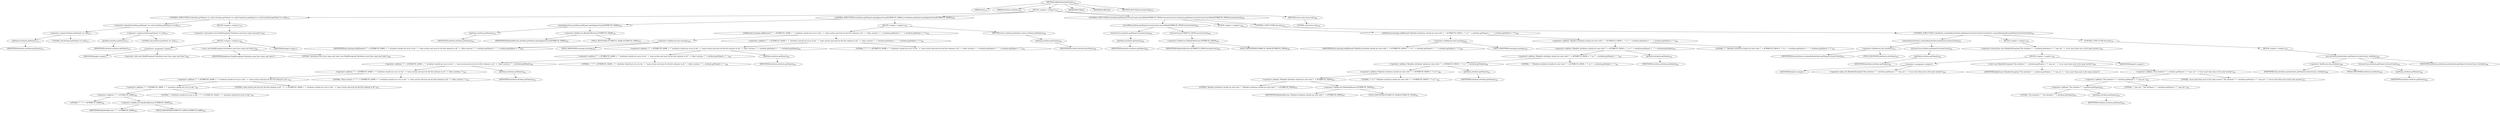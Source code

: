 digraph "addAttributeAndCheck" {  
"746" [label = <(METHOD,addAttributeAndCheck)<SUB>378</SUB>> ]
"747" [label = <(PARAM,this)<SUB>378</SUB>> ]
"748" [label = <(PARAM,Attribute attribute)<SUB>378</SUB>> ]
"749" [label = <(BLOCK,&lt;empty&gt;,&lt;empty&gt;)<SUB>378</SUB>> ]
"750" [label = <(CONTROL_STRUCTURE,if (attribute.getName() == null || attribute.getValue() == null),if (attribute.getName() == null || attribute.getValue() == null))<SUB>379</SUB>> ]
"751" [label = <(&lt;operator&gt;.logicalOr,attribute.getName() == null || attribute.getValue() == null)<SUB>379</SUB>> ]
"752" [label = <(&lt;operator&gt;.equals,attribute.getName() == null)<SUB>379</SUB>> ]
"753" [label = <(getName,attribute.getName())<SUB>379</SUB>> ]
"754" [label = <(IDENTIFIER,attribute,attribute.getName())<SUB>379</SUB>> ]
"755" [label = <(LITERAL,null,attribute.getName() == null)<SUB>379</SUB>> ]
"756" [label = <(&lt;operator&gt;.equals,attribute.getValue() == null)<SUB>379</SUB>> ]
"757" [label = <(getValue,attribute.getValue())<SUB>379</SUB>> ]
"758" [label = <(IDENTIFIER,attribute,attribute.getValue())<SUB>379</SUB>> ]
"759" [label = <(LITERAL,null,attribute.getValue() == null)<SUB>379</SUB>> ]
"760" [label = <(BLOCK,&lt;empty&gt;,&lt;empty&gt;)<SUB>379</SUB>> ]
"761" [label = <(&lt;operator&gt;.throw,throw new BuildException(&quot;Attributes must have name and value&quot;);)<SUB>380</SUB>> ]
"762" [label = <(BLOCK,&lt;empty&gt;,&lt;empty&gt;)<SUB>380</SUB>> ]
"763" [label = <(&lt;operator&gt;.assignment,&lt;empty&gt;)> ]
"764" [label = <(IDENTIFIER,$obj9,&lt;empty&gt;)> ]
"765" [label = <(&lt;operator&gt;.alloc,new BuildException(&quot;Attributes must have name and value&quot;))<SUB>380</SUB>> ]
"766" [label = <(&lt;init&gt;,new BuildException(&quot;Attributes must have name and value&quot;))<SUB>380</SUB>> ]
"767" [label = <(IDENTIFIER,$obj9,new BuildException(&quot;Attributes must have name and value&quot;))> ]
"768" [label = <(LITERAL,&quot;Attributes must have name and value&quot;,new BuildException(&quot;Attributes must have name and value&quot;))<SUB>380</SUB>> ]
"769" [label = <(IDENTIFIER,$obj9,&lt;empty&gt;)> ]
"770" [label = <(CONTROL_STRUCTURE,if (attribute.getName().equalsIgnoreCase(ATTRIBUTE_NAME)),if (attribute.getName().equalsIgnoreCase(ATTRIBUTE_NAME)))<SUB>382</SUB>> ]
"771" [label = <(equalsIgnoreCase,attribute.getName().equalsIgnoreCase(ATTRIBUTE_NAME))<SUB>382</SUB>> ]
"772" [label = <(getName,attribute.getName())<SUB>382</SUB>> ]
"773" [label = <(IDENTIFIER,attribute,attribute.getName())<SUB>382</SUB>> ]
"774" [label = <(&lt;operator&gt;.fieldAccess,Manifest$Section.ATTRIBUTE_NAME)<SUB>382</SUB>> ]
"775" [label = <(IDENTIFIER,Manifest$Section,attribute.getName().equalsIgnoreCase(ATTRIBUTE_NAME))<SUB>382</SUB>> ]
"776" [label = <(FIELD_IDENTIFIER,ATTRIBUTE_NAME,ATTRIBUTE_NAME)<SUB>382</SUB>> ]
"777" [label = <(BLOCK,&lt;empty&gt;,&lt;empty&gt;)<SUB>382</SUB>> ]
"778" [label = <(addElement,warnings.addElement(&quot;\&quot;&quot; + ATTRIBUTE_NAME + &quot;\&quot; attributes should not occur in the &quot; + &quot;main section and must be the first element in all &quot; + &quot;other sections: \&quot;&quot; + attribute.getName() + &quot;: &quot; + attribute.getValue() + &quot;\&quot;&quot;))<SUB>383</SUB>> ]
"779" [label = <(&lt;operator&gt;.fieldAccess,this.warnings)<SUB>383</SUB>> ]
"780" [label = <(IDENTIFIER,this,warnings.addElement(&quot;\&quot;&quot; + ATTRIBUTE_NAME + &quot;\&quot; attributes should not occur in the &quot; + &quot;main section and must be the first element in all &quot; + &quot;other sections: \&quot;&quot; + attribute.getName() + &quot;: &quot; + attribute.getValue() + &quot;\&quot;&quot;))<SUB>383</SUB>> ]
"781" [label = <(FIELD_IDENTIFIER,warnings,warnings)<SUB>383</SUB>> ]
"782" [label = <(&lt;operator&gt;.addition,&quot;\&quot;&quot; + ATTRIBUTE_NAME + &quot;\&quot; attributes should not occur in the &quot; + &quot;main section and must be the first element in all &quot; + &quot;other sections: \&quot;&quot; + attribute.getName() + &quot;: &quot; + attribute.getValue() + &quot;\&quot;&quot;)<SUB>383</SUB>> ]
"783" [label = <(&lt;operator&gt;.addition,&quot;\&quot;&quot; + ATTRIBUTE_NAME + &quot;\&quot; attributes should not occur in the &quot; + &quot;main section and must be the first element in all &quot; + &quot;other sections: \&quot;&quot; + attribute.getName() + &quot;: &quot; + attribute.getValue())<SUB>383</SUB>> ]
"784" [label = <(&lt;operator&gt;.addition,&quot;\&quot;&quot; + ATTRIBUTE_NAME + &quot;\&quot; attributes should not occur in the &quot; + &quot;main section and must be the first element in all &quot; + &quot;other sections: \&quot;&quot; + attribute.getName() + &quot;: &quot;)<SUB>383</SUB>> ]
"785" [label = <(&lt;operator&gt;.addition,&quot;\&quot;&quot; + ATTRIBUTE_NAME + &quot;\&quot; attributes should not occur in the &quot; + &quot;main section and must be the first element in all &quot; + &quot;other sections: \&quot;&quot; + attribute.getName())<SUB>383</SUB>> ]
"786" [label = <(&lt;operator&gt;.addition,&quot;\&quot;&quot; + ATTRIBUTE_NAME + &quot;\&quot; attributes should not occur in the &quot; + &quot;main section and must be the first element in all &quot; + &quot;other sections: \&quot;&quot;)<SUB>383</SUB>> ]
"787" [label = <(&lt;operator&gt;.addition,&quot;\&quot;&quot; + ATTRIBUTE_NAME + &quot;\&quot; attributes should not occur in the &quot; + &quot;main section and must be the first element in all &quot;)<SUB>383</SUB>> ]
"788" [label = <(&lt;operator&gt;.addition,&quot;\&quot;&quot; + ATTRIBUTE_NAME + &quot;\&quot; attributes should not occur in the &quot;)<SUB>383</SUB>> ]
"789" [label = <(&lt;operator&gt;.addition,&quot;\&quot;&quot; + ATTRIBUTE_NAME)<SUB>383</SUB>> ]
"790" [label = <(LITERAL,&quot;\&quot;&quot;,&quot;\&quot;&quot; + ATTRIBUTE_NAME)<SUB>383</SUB>> ]
"791" [label = <(&lt;operator&gt;.fieldAccess,Manifest$Section.ATTRIBUTE_NAME)<SUB>383</SUB>> ]
"792" [label = <(IDENTIFIER,Manifest$Section,&quot;\&quot;&quot; + ATTRIBUTE_NAME)<SUB>383</SUB>> ]
"793" [label = <(FIELD_IDENTIFIER,ATTRIBUTE_NAME,ATTRIBUTE_NAME)<SUB>383</SUB>> ]
"794" [label = <(LITERAL,&quot;\&quot; attributes should not occur in the &quot;,&quot;\&quot;&quot; + ATTRIBUTE_NAME + &quot;\&quot; attributes should not occur in the &quot;)<SUB>383</SUB>> ]
"795" [label = <(LITERAL,&quot;main section and must be the first element in all &quot;,&quot;\&quot;&quot; + ATTRIBUTE_NAME + &quot;\&quot; attributes should not occur in the &quot; + &quot;main section and must be the first element in all &quot;)<SUB>384</SUB>> ]
"796" [label = <(LITERAL,&quot;other sections: \&quot;&quot;,&quot;\&quot;&quot; + ATTRIBUTE_NAME + &quot;\&quot; attributes should not occur in the &quot; + &quot;main section and must be the first element in all &quot; + &quot;other sections: \&quot;&quot;)<SUB>385</SUB>> ]
"797" [label = <(getName,attribute.getName())<SUB>385</SUB>> ]
"798" [label = <(IDENTIFIER,attribute,attribute.getName())<SUB>385</SUB>> ]
"799" [label = <(LITERAL,&quot;: &quot;,&quot;\&quot;&quot; + ATTRIBUTE_NAME + &quot;\&quot; attributes should not occur in the &quot; + &quot;main section and must be the first element in all &quot; + &quot;other sections: \&quot;&quot; + attribute.getName() + &quot;: &quot;)<SUB>385</SUB>> ]
"800" [label = <(getValue,attribute.getValue())<SUB>385</SUB>> ]
"801" [label = <(IDENTIFIER,attribute,attribute.getValue())<SUB>385</SUB>> ]
"802" [label = <(LITERAL,&quot;\&quot;&quot;,&quot;\&quot;&quot; + ATTRIBUTE_NAME + &quot;\&quot; attributes should not occur in the &quot; + &quot;main section and must be the first element in all &quot; + &quot;other sections: \&quot;&quot; + attribute.getName() + &quot;: &quot; + attribute.getValue() + &quot;\&quot;&quot;)<SUB>385</SUB>> ]
"803" [label = <(RETURN,return attribute.getValue();,return attribute.getValue();)<SUB>386</SUB>> ]
"804" [label = <(getValue,attribute.getValue())<SUB>386</SUB>> ]
"805" [label = <(IDENTIFIER,attribute,attribute.getValue())<SUB>386</SUB>> ]
"806" [label = <(CONTROL_STRUCTURE,if (attribute.getName().toLowerCase().startsWith(ATTRIBUTE_FROM.toLowerCase())),if (attribute.getName().toLowerCase().startsWith(ATTRIBUTE_FROM.toLowerCase())))<SUB>389</SUB>> ]
"807" [label = <(startsWith,attribute.getName().toLowerCase().startsWith(ATTRIBUTE_FROM.toLowerCase()))<SUB>389</SUB>> ]
"808" [label = <(toLowerCase,attribute.getName().toLowerCase())<SUB>389</SUB>> ]
"809" [label = <(getName,attribute.getName())<SUB>389</SUB>> ]
"810" [label = <(IDENTIFIER,attribute,attribute.getName())<SUB>389</SUB>> ]
"811" [label = <(toLowerCase,ATTRIBUTE_FROM.toLowerCase())<SUB>389</SUB>> ]
"812" [label = <(&lt;operator&gt;.fieldAccess,Manifest$Section.ATTRIBUTE_FROM)<SUB>389</SUB>> ]
"813" [label = <(IDENTIFIER,Manifest$Section,ATTRIBUTE_FROM.toLowerCase())<SUB>389</SUB>> ]
"814" [label = <(FIELD_IDENTIFIER,ATTRIBUTE_FROM,ATTRIBUTE_FROM)<SUB>389</SUB>> ]
"815" [label = <(BLOCK,&lt;empty&gt;,&lt;empty&gt;)<SUB>389</SUB>> ]
"816" [label = <(addElement,warnings.addElement(&quot;Manifest attributes should not start with \&quot;&quot; + ATTRIBUTE_FROM + &quot;\&quot; in \&quot;&quot; + attribute.getName() + &quot;: &quot; + attribute.getValue() + &quot;\&quot;&quot;))<SUB>390</SUB>> ]
"817" [label = <(&lt;operator&gt;.fieldAccess,this.warnings)<SUB>390</SUB>> ]
"818" [label = <(IDENTIFIER,this,warnings.addElement(&quot;Manifest attributes should not start with \&quot;&quot; + ATTRIBUTE_FROM + &quot;\&quot; in \&quot;&quot; + attribute.getName() + &quot;: &quot; + attribute.getValue() + &quot;\&quot;&quot;))<SUB>390</SUB>> ]
"819" [label = <(FIELD_IDENTIFIER,warnings,warnings)<SUB>390</SUB>> ]
"820" [label = <(&lt;operator&gt;.addition,&quot;Manifest attributes should not start with \&quot;&quot; + ATTRIBUTE_FROM + &quot;\&quot; in \&quot;&quot; + attribute.getName() + &quot;: &quot; + attribute.getValue() + &quot;\&quot;&quot;)<SUB>390</SUB>> ]
"821" [label = <(&lt;operator&gt;.addition,&quot;Manifest attributes should not start with \&quot;&quot; + ATTRIBUTE_FROM + &quot;\&quot; in \&quot;&quot; + attribute.getName() + &quot;: &quot; + attribute.getValue())<SUB>390</SUB>> ]
"822" [label = <(&lt;operator&gt;.addition,&quot;Manifest attributes should not start with \&quot;&quot; + ATTRIBUTE_FROM + &quot;\&quot; in \&quot;&quot; + attribute.getName() + &quot;: &quot;)<SUB>390</SUB>> ]
"823" [label = <(&lt;operator&gt;.addition,&quot;Manifest attributes should not start with \&quot;&quot; + ATTRIBUTE_FROM + &quot;\&quot; in \&quot;&quot; + attribute.getName())<SUB>390</SUB>> ]
"824" [label = <(&lt;operator&gt;.addition,&quot;Manifest attributes should not start with \&quot;&quot; + ATTRIBUTE_FROM + &quot;\&quot; in \&quot;&quot;)<SUB>390</SUB>> ]
"825" [label = <(&lt;operator&gt;.addition,&quot;Manifest attributes should not start with \&quot;&quot; + ATTRIBUTE_FROM)<SUB>390</SUB>> ]
"826" [label = <(LITERAL,&quot;Manifest attributes should not start with \&quot;&quot;,&quot;Manifest attributes should not start with \&quot;&quot; + ATTRIBUTE_FROM)<SUB>390</SUB>> ]
"827" [label = <(&lt;operator&gt;.fieldAccess,Manifest$Section.ATTRIBUTE_FROM)<SUB>391</SUB>> ]
"828" [label = <(IDENTIFIER,Manifest$Section,&quot;Manifest attributes should not start with \&quot;&quot; + ATTRIBUTE_FROM)<SUB>391</SUB>> ]
"829" [label = <(FIELD_IDENTIFIER,ATTRIBUTE_FROM,ATTRIBUTE_FROM)<SUB>391</SUB>> ]
"830" [label = <(LITERAL,&quot;\&quot; in \&quot;&quot;,&quot;Manifest attributes should not start with \&quot;&quot; + ATTRIBUTE_FROM + &quot;\&quot; in \&quot;&quot;)<SUB>391</SUB>> ]
"831" [label = <(getName,attribute.getName())<SUB>391</SUB>> ]
"832" [label = <(IDENTIFIER,attribute,attribute.getName())<SUB>391</SUB>> ]
"833" [label = <(LITERAL,&quot;: &quot;,&quot;Manifest attributes should not start with \&quot;&quot; + ATTRIBUTE_FROM + &quot;\&quot; in \&quot;&quot; + attribute.getName() + &quot;: &quot;)<SUB>391</SUB>> ]
"834" [label = <(getValue,attribute.getValue())<SUB>391</SUB>> ]
"835" [label = <(IDENTIFIER,attribute,attribute.getValue())<SUB>391</SUB>> ]
"836" [label = <(LITERAL,&quot;\&quot;&quot;,&quot;Manifest attributes should not start with \&quot;&quot; + ATTRIBUTE_FROM + &quot;\&quot; in \&quot;&quot; + attribute.getName() + &quot;: &quot; + attribute.getValue() + &quot;\&quot;&quot;)<SUB>391</SUB>> ]
"837" [label = <(CONTROL_STRUCTURE,else,else)<SUB>393</SUB>> ]
"838" [label = <(CONTROL_STRUCTURE,if (attributes.containsKey(attribute.getName().toLowerCase())),if (attributes.containsKey(attribute.getName().toLowerCase())))<SUB>393</SUB>> ]
"839" [label = <(containsKey,attributes.containsKey(attribute.getName().toLowerCase()))<SUB>393</SUB>> ]
"840" [label = <(&lt;operator&gt;.fieldAccess,this.attributes)<SUB>393</SUB>> ]
"841" [label = <(IDENTIFIER,this,attributes.containsKey(attribute.getName().toLowerCase()))<SUB>393</SUB>> ]
"842" [label = <(FIELD_IDENTIFIER,attributes,attributes)<SUB>393</SUB>> ]
"843" [label = <(toLowerCase,attribute.getName().toLowerCase())<SUB>393</SUB>> ]
"844" [label = <(getName,attribute.getName())<SUB>393</SUB>> ]
"845" [label = <(IDENTIFIER,attribute,attribute.getName())<SUB>393</SUB>> ]
"846" [label = <(BLOCK,&lt;empty&gt;,&lt;empty&gt;)<SUB>393</SUB>> ]
"847" [label = <(&lt;operator&gt;.throw,throw new ManifestException(&quot;The attribute \&quot;&quot; + attribute.getName() + &quot;\&quot; may not &quot; + &quot;occur more than once in the same section&quot;);)<SUB>394</SUB>> ]
"848" [label = <(BLOCK,&lt;empty&gt;,&lt;empty&gt;)<SUB>394</SUB>> ]
"849" [label = <(&lt;operator&gt;.assignment,&lt;empty&gt;)> ]
"850" [label = <(IDENTIFIER,$obj10,&lt;empty&gt;)> ]
"851" [label = <(&lt;operator&gt;.alloc,new ManifestException(&quot;The attribute \&quot;&quot; + attribute.getName() + &quot;\&quot; may not &quot; + &quot;occur more than once in the same section&quot;))<SUB>394</SUB>> ]
"852" [label = <(&lt;init&gt;,new ManifestException(&quot;The attribute \&quot;&quot; + attribute.getName() + &quot;\&quot; may not &quot; + &quot;occur more than once in the same section&quot;))<SUB>394</SUB>> ]
"853" [label = <(IDENTIFIER,$obj10,new ManifestException(&quot;The attribute \&quot;&quot; + attribute.getName() + &quot;\&quot; may not &quot; + &quot;occur more than once in the same section&quot;))> ]
"854" [label = <(&lt;operator&gt;.addition,&quot;The attribute \&quot;&quot; + attribute.getName() + &quot;\&quot; may not &quot; + &quot;occur more than once in the same section&quot;)<SUB>394</SUB>> ]
"855" [label = <(&lt;operator&gt;.addition,&quot;The attribute \&quot;&quot; + attribute.getName() + &quot;\&quot; may not &quot;)<SUB>394</SUB>> ]
"856" [label = <(&lt;operator&gt;.addition,&quot;The attribute \&quot;&quot; + attribute.getName())<SUB>394</SUB>> ]
"857" [label = <(LITERAL,&quot;The attribute \&quot;&quot;,&quot;The attribute \&quot;&quot; + attribute.getName())<SUB>394</SUB>> ]
"858" [label = <(getName,attribute.getName())<SUB>394</SUB>> ]
"859" [label = <(IDENTIFIER,attribute,attribute.getName())<SUB>394</SUB>> ]
"860" [label = <(LITERAL,&quot;\&quot; may not &quot;,&quot;The attribute \&quot;&quot; + attribute.getName() + &quot;\&quot; may not &quot;)<SUB>394</SUB>> ]
"861" [label = <(LITERAL,&quot;occur more than once in the same section&quot;,&quot;The attribute \&quot;&quot; + attribute.getName() + &quot;\&quot; may not &quot; + &quot;occur more than once in the same section&quot;)<SUB>395</SUB>> ]
"862" [label = <(IDENTIFIER,$obj10,&lt;empty&gt;)> ]
"863" [label = <(CONTROL_STRUCTURE,else,else)<SUB>397</SUB>> ]
"864" [label = <(BLOCK,&lt;empty&gt;,&lt;empty&gt;)<SUB>397</SUB>> ]
"865" [label = <(put,attributes.put(attribute.getName().toLowerCase(), attribute))<SUB>398</SUB>> ]
"866" [label = <(&lt;operator&gt;.fieldAccess,this.attributes)<SUB>398</SUB>> ]
"867" [label = <(IDENTIFIER,this,attributes.put(attribute.getName().toLowerCase(), attribute))<SUB>398</SUB>> ]
"868" [label = <(FIELD_IDENTIFIER,attributes,attributes)<SUB>398</SUB>> ]
"869" [label = <(toLowerCase,attribute.getName().toLowerCase())<SUB>398</SUB>> ]
"870" [label = <(getName,attribute.getName())<SUB>398</SUB>> ]
"871" [label = <(IDENTIFIER,attribute,attribute.getName())<SUB>398</SUB>> ]
"872" [label = <(IDENTIFIER,attribute,attributes.put(attribute.getName().toLowerCase(), attribute))<SUB>398</SUB>> ]
"873" [label = <(RETURN,return null;,return null;)<SUB>400</SUB>> ]
"874" [label = <(LITERAL,null,return null;)<SUB>400</SUB>> ]
"875" [label = <(MODIFIER,PUBLIC)> ]
"876" [label = <(MODIFIER,VIRTUAL)> ]
"877" [label = <(METHOD_RETURN,java.lang.String)<SUB>378</SUB>> ]
  "746" -> "747" 
  "746" -> "748" 
  "746" -> "749" 
  "746" -> "875" 
  "746" -> "876" 
  "746" -> "877" 
  "749" -> "750" 
  "749" -> "770" 
  "749" -> "806" 
  "749" -> "873" 
  "750" -> "751" 
  "750" -> "760" 
  "751" -> "752" 
  "751" -> "756" 
  "752" -> "753" 
  "752" -> "755" 
  "753" -> "754" 
  "756" -> "757" 
  "756" -> "759" 
  "757" -> "758" 
  "760" -> "761" 
  "761" -> "762" 
  "762" -> "763" 
  "762" -> "766" 
  "762" -> "769" 
  "763" -> "764" 
  "763" -> "765" 
  "766" -> "767" 
  "766" -> "768" 
  "770" -> "771" 
  "770" -> "777" 
  "771" -> "772" 
  "771" -> "774" 
  "772" -> "773" 
  "774" -> "775" 
  "774" -> "776" 
  "777" -> "778" 
  "777" -> "803" 
  "778" -> "779" 
  "778" -> "782" 
  "779" -> "780" 
  "779" -> "781" 
  "782" -> "783" 
  "782" -> "802" 
  "783" -> "784" 
  "783" -> "800" 
  "784" -> "785" 
  "784" -> "799" 
  "785" -> "786" 
  "785" -> "797" 
  "786" -> "787" 
  "786" -> "796" 
  "787" -> "788" 
  "787" -> "795" 
  "788" -> "789" 
  "788" -> "794" 
  "789" -> "790" 
  "789" -> "791" 
  "791" -> "792" 
  "791" -> "793" 
  "797" -> "798" 
  "800" -> "801" 
  "803" -> "804" 
  "804" -> "805" 
  "806" -> "807" 
  "806" -> "815" 
  "806" -> "837" 
  "807" -> "808" 
  "807" -> "811" 
  "808" -> "809" 
  "809" -> "810" 
  "811" -> "812" 
  "812" -> "813" 
  "812" -> "814" 
  "815" -> "816" 
  "816" -> "817" 
  "816" -> "820" 
  "817" -> "818" 
  "817" -> "819" 
  "820" -> "821" 
  "820" -> "836" 
  "821" -> "822" 
  "821" -> "834" 
  "822" -> "823" 
  "822" -> "833" 
  "823" -> "824" 
  "823" -> "831" 
  "824" -> "825" 
  "824" -> "830" 
  "825" -> "826" 
  "825" -> "827" 
  "827" -> "828" 
  "827" -> "829" 
  "831" -> "832" 
  "834" -> "835" 
  "837" -> "838" 
  "838" -> "839" 
  "838" -> "846" 
  "838" -> "863" 
  "839" -> "840" 
  "839" -> "843" 
  "840" -> "841" 
  "840" -> "842" 
  "843" -> "844" 
  "844" -> "845" 
  "846" -> "847" 
  "847" -> "848" 
  "848" -> "849" 
  "848" -> "852" 
  "848" -> "862" 
  "849" -> "850" 
  "849" -> "851" 
  "852" -> "853" 
  "852" -> "854" 
  "854" -> "855" 
  "854" -> "861" 
  "855" -> "856" 
  "855" -> "860" 
  "856" -> "857" 
  "856" -> "858" 
  "858" -> "859" 
  "863" -> "864" 
  "864" -> "865" 
  "865" -> "866" 
  "865" -> "869" 
  "865" -> "872" 
  "866" -> "867" 
  "866" -> "868" 
  "869" -> "870" 
  "870" -> "871" 
  "873" -> "874" 
}
